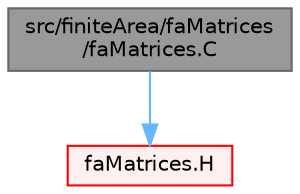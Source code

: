 digraph "src/finiteArea/faMatrices/faMatrices.C"
{
 // LATEX_PDF_SIZE
  bgcolor="transparent";
  edge [fontname=Helvetica,fontsize=10,labelfontname=Helvetica,labelfontsize=10];
  node [fontname=Helvetica,fontsize=10,shape=box,height=0.2,width=0.4];
  Node1 [id="Node000001",label="src/finiteArea/faMatrices\l/faMatrices.C",height=0.2,width=0.4,color="gray40", fillcolor="grey60", style="filled", fontcolor="black",tooltip="Finite-Volume matrix member static data members."];
  Node1 -> Node2 [id="edge1_Node000001_Node000002",color="steelblue1",style="solid",tooltip=" "];
  Node2 [id="Node000002",label="faMatrices.H",height=0.2,width=0.4,color="red", fillcolor="#FFF0F0", style="filled",URL="$faMatrices_8H.html",tooltip=" "];
}
